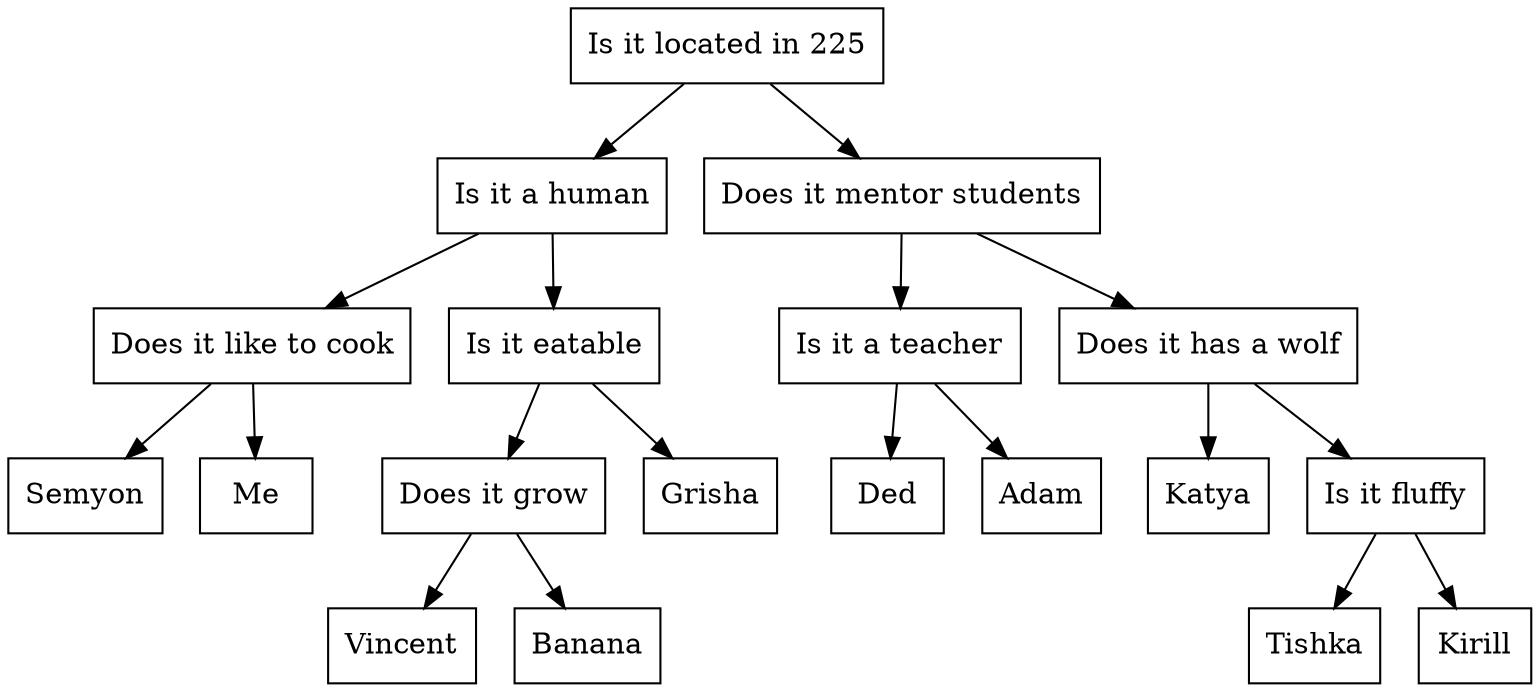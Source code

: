 digraph G {
Z [shape=rect, label="Is it located in 225"];
Z -> ZL;
ZL [shape=rect, label="Is it a human"];
ZL -> ZLL;
ZLL [shape=rect, label="Does it like to cook"];
ZLL -> ZLLL;
ZLLL [shape=rect, label="Semyon"];
ZLL -> ZLLR;
ZLLR [shape=rect, label="Me"];
ZL -> ZLR;
ZLR [shape=rect, label="Is it eatable"];
ZLR -> ZLRL;
ZLRL [shape=rect, label="Does it grow"];
ZLRL -> ZLRLL;
ZLRLL [shape=rect, label="Vincent"];
ZLRL -> ZLRLR;
ZLRLR [shape=rect, label="Banana"];
ZLR -> ZLRR;
ZLRR [shape=rect, label="Grisha"];
Z -> ZR;
ZR [shape=rect, label="Does it mentor students"];
ZR -> ZRL;
ZRL [shape=rect, label="Is it a teacher"];
ZRL -> ZRLL;
ZRLL [shape=rect, label="Ded"];
ZRL -> ZRLR;
ZRLR [shape=rect, label="Adam"];
ZR -> ZRR;
ZRR [shape=rect, label="Does it has a wolf"];
ZRR -> ZRRL;
ZRRL [shape=rect, label="Katya"];
ZRR -> ZRRR;
ZRRR [shape=rect, label="Is it fluffy"];
ZRRR -> ZRRRL;
ZRRRL [shape=rect, label="Tishka"];
ZRRR -> ZRRRR;
ZRRRR [shape=rect, label="Kirill"];
}